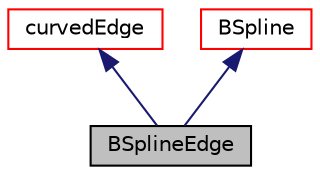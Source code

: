 digraph "BSplineEdge"
{
  bgcolor="transparent";
  edge [fontname="Helvetica",fontsize="10",labelfontname="Helvetica",labelfontsize="10"];
  node [fontname="Helvetica",fontsize="10",shape=record];
  Node1 [label="BSplineEdge",height=0.2,width=0.4,color="black", fillcolor="grey75", style="filled", fontcolor="black"];
  Node2 -> Node1 [dir="back",color="midnightblue",fontsize="10",style="solid",fontname="Helvetica"];
  Node2 [label="curvedEdge",height=0.2,width=0.4,color="red",URL="$a00449.html",tooltip="Define a curved edge that is parameterized for 0<lambda<1 between the start and end point..."];
  Node3 -> Node1 [dir="back",color="midnightblue",fontsize="10",style="solid",fontname="Helvetica"];
  Node3 [label="BSpline",height=0.2,width=0.4,color="red",URL="$a00159.html",tooltip="An implementation of B-splines. "];
}

